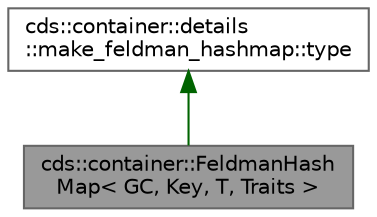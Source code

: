 digraph "cds::container::FeldmanHashMap&lt; GC, Key, T, Traits &gt;"
{
 // LATEX_PDF_SIZE
  bgcolor="transparent";
  edge [fontname=Helvetica,fontsize=10,labelfontname=Helvetica,labelfontsize=10];
  node [fontname=Helvetica,fontsize=10,shape=box,height=0.2,width=0.4];
  Node1 [id="Node000001",label="cds::container::FeldmanHash\lMap\< GC, Key, T, Traits \>",height=0.2,width=0.4,color="gray40", fillcolor="grey60", style="filled", fontcolor="black",tooltip="Hash map based on multi-level array"];
  Node2 -> Node1 [id="edge1_Node000001_Node000002",dir="back",color="darkgreen",style="solid",tooltip=" "];
  Node2 [id="Node000002",label="cds::container::details\l::make_feldman_hashmap::type",height=0.2,width=0.4,color="gray40", fillcolor="white", style="filled",tooltip=" "];
}
